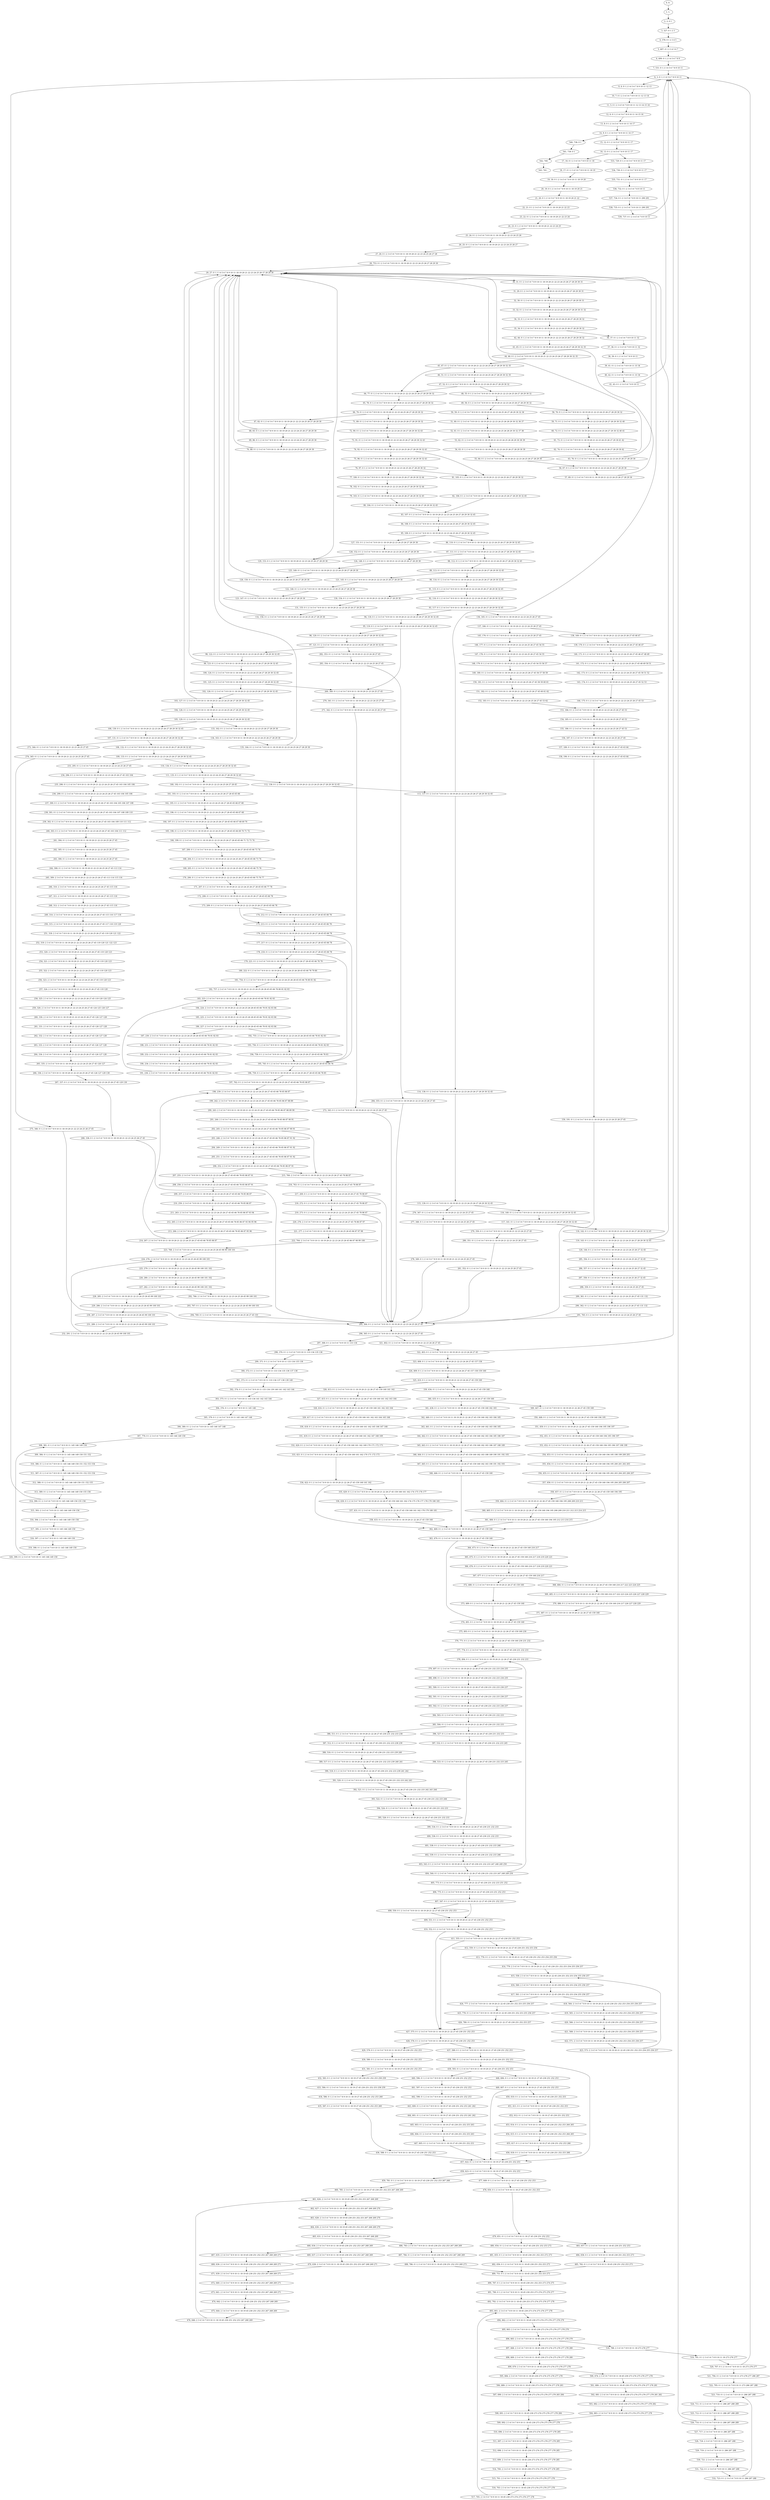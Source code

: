 digraph G {
0[label="0, 0: "];
1[label="1, 1: "];
2[label="2, 2: 0 1 "];
3[label="3, 327: 0 1 2 3 "];
4[label="4, 378: 0 1 2 3 4 5 "];
5[label="5, 407: 0 1 2 3 4 5 6 7 "];
6[label="6, 499: 0 1 2 3 4 5 6 7 8 9 "];
7[label="7, 531: 0 1 2 3 4 5 6 7 8 9 10 11 "];
8[label="8, 3: 0 1 2 3 4 5 6 7 8 9 10 11 "];
9[label="9, 4: 0 1 2 3 4 5 6 7 8 9 10 11 12 13 "];
10[label="10, 7: 0 1 2 3 4 5 6 7 8 9 10 11 12 13 14 "];
11[label="11, 5: 0 1 2 3 4 5 6 7 8 9 10 11 12 13 14 15 16 "];
12[label="12, 6: 0 1 2 3 4 5 6 7 8 9 10 11 14 15 16 "];
13[label="13, 8: 0 1 2 3 4 5 6 7 8 9 10 11 14 17 "];
14[label="14, 9: 0 1 2 3 4 5 6 7 8 9 10 11 14 17 "];
15[label="15, 12: 0 1 2 3 4 5 6 7 8 9 10 11 17 "];
16[label="16, 13: 0 1 2 3 4 5 6 7 8 9 10 11 17 "];
17[label="17, 16: 0 1 2 3 4 5 6 7 8 9 10 11 18 "];
18[label="18, 17: 0 1 2 3 4 5 6 7 8 9 10 11 18 19 "];
19[label="19, 18: 0 1 2 3 4 5 6 7 8 9 10 11 18 19 20 "];
20[label="20, 19: 0 1 2 3 4 5 6 7 8 9 10 11 18 19 20 21 "];
21[label="21, 20: 0 1 2 3 4 5 6 7 8 9 10 11 18 19 20 21 22 "];
22[label="22, 21: 0 1 2 3 4 5 6 7 8 9 10 11 18 19 20 21 22 23 "];
23[label="23, 22: 0 1 2 3 4 5 6 7 8 9 10 11 18 19 20 21 22 23 24 "];
24[label="24, 23: 0 1 2 3 4 5 6 7 8 9 10 11 18 19 20 21 22 23 24 25 "];
25[label="25, 24: 0 1 2 3 4 5 6 7 8 9 10 11 18 19 20 21 22 23 24 25 26 "];
26[label="26, 25: 0 1 2 3 4 5 6 7 8 9 10 11 18 19 20 21 22 23 24 25 26 27 "];
27[label="27, 26: 0 1 2 3 4 5 6 7 8 9 10 11 18 19 20 21 22 23 24 25 26 27 28 "];
28[label="28, 753: 0 1 2 3 4 5 6 7 8 9 10 11 18 19 20 21 22 23 24 25 26 27 28 29 30 "];
29[label="29, 27: 0 1 2 3 4 5 6 7 8 9 10 11 18 19 20 21 22 23 24 25 26 27 28 29 30 "];
30[label="30, 31: 0 1 2 3 4 5 6 7 8 9 10 11 18 19 20 21 22 23 24 25 26 27 28 29 30 31 "];
31[label="31, 29: 0 1 2 3 4 5 6 7 8 9 10 11 18 19 20 21 22 23 24 25 26 27 28 29 30 31 "];
32[label="32, 30: 0 1 2 3 4 5 6 7 8 9 10 11 18 19 20 21 22 23 24 25 26 27 28 29 30 31 "];
33[label="33, 32: 0 1 2 3 4 5 6 7 8 9 10 11 18 19 20 21 22 23 24 25 26 27 28 29 30 31 32 "];
34[label="34, 33: 0 1 2 3 4 5 6 7 8 9 10 11 18 19 20 21 22 23 24 25 26 27 28 29 30 32 "];
35[label="35, 34: 0 1 2 3 4 5 6 7 8 9 10 11 18 19 20 21 22 23 24 25 26 27 28 29 30 32 "];
36[label="36, 37: 0 1 2 3 4 5 6 7 8 9 10 11 32 "];
37[label="37, 38: 0 1 2 3 4 5 6 7 8 9 10 11 32 "];
38[label="38, 39: 0 1 2 3 4 5 6 7 8 9 10 11 "];
39[label="39, 41: 0 1 2 3 4 5 6 7 8 9 10 11 33 34 "];
40[label="40, 42: 0 1 2 3 4 5 6 7 8 9 10 11 33 34 "];
41[label="41, 43: 0 1 2 3 4 5 6 7 8 9 10 11 "];
42[label="42, 44: 0 1 2 3 4 5 6 7 8 9 10 11 18 19 20 21 22 23 24 25 26 27 28 29 30 32 "];
43[label="43, 45: 0 1 2 3 4 5 6 7 8 9 10 11 18 19 20 21 22 23 24 25 26 27 28 29 30 32 35 "];
44[label="44, 46: 0 1 2 3 4 5 6 7 8 9 10 11 18 19 20 21 22 23 24 25 26 27 28 29 30 32 35 "];
45[label="45, 47: 0 1 2 3 4 5 6 7 8 9 10 11 18 19 20 21 22 23 24 25 26 27 28 29 30 32 35 "];
46[label="46, 51: 0 1 2 3 4 5 6 7 8 9 10 11 18 19 20 21 22 23 24 25 26 27 28 29 30 32 35 "];
47[label="47, 52: 0 1 2 3 4 5 6 7 8 9 10 11 18 19 20 21 22 23 24 25 26 27 28 29 30 32 "];
48[label="48, 55: 0 1 2 3 4 5 6 7 8 9 10 11 18 19 20 21 22 23 24 25 26 27 28 29 30 32 "];
49[label="49, 56: 0 1 2 3 4 5 6 7 8 9 10 11 18 19 20 21 22 23 24 25 26 27 28 29 30 32 "];
50[label="50, 59: 0 1 2 3 4 5 6 7 8 9 10 11 18 19 20 21 22 23 24 25 26 27 28 29 30 32 36 "];
51[label="51, 60: 0 1 2 3 4 5 6 7 8 9 10 11 18 19 20 21 22 23 24 25 26 28 29 30 32 36 37 "];
52[label="52, 61: 0 1 2 3 4 5 6 7 8 9 10 11 18 19 20 21 22 23 24 25 26 28 29 30 32 37 38 "];
53[label="53, 62: 0 1 2 3 4 5 6 7 8 9 10 11 18 19 20 21 22 23 24 25 26 28 29 30 38 39 "];
54[label="54, 63: 0 1 2 3 4 5 6 7 8 9 10 11 18 19 20 21 22 23 24 25 26 27 28 29 30 39 "];
55[label="55, 64: 0 1 2 3 4 5 6 7 8 9 10 11 18 19 20 21 22 23 24 25 26 27 28 29 30 "];
56[label="56, 67: 0 1 2 3 4 5 6 7 8 9 10 11 18 19 20 21 22 23 24 25 26 27 28 29 30 "];
57[label="57, 69: 0 1 2 3 4 5 6 7 8 9 10 11 18 19 20 21 22 23 24 25 26 27 28 29 30 "];
58[label="58, 70: 0 1 2 3 4 5 6 7 8 9 10 11 18 19 20 21 22 23 24 25 26 27 28 29 30 32 "];
59[label="59, 71: 0 1 2 3 4 5 6 7 8 9 10 11 18 19 20 21 22 23 24 25 26 27 28 29 30 32 40 "];
60[label="60, 72: 0 1 2 3 4 5 6 7 8 9 10 11 18 19 20 21 22 23 24 25 26 27 29 30 32 40 41 "];
61[label="61, 73: 0 1 2 3 4 5 6 7 8 9 10 11 18 19 20 21 22 23 24 25 26 27 29 30 41 42 "];
62[label="62, 74: 0 1 2 3 4 5 6 7 8 9 10 11 18 19 20 21 22 23 24 25 26 27 28 29 30 42 "];
63[label="63, 76: 0 1 2 3 4 5 6 7 8 9 10 11 18 19 20 21 22 23 24 25 26 27 28 29 30 "];
64[label="64, 77: 0 1 2 3 4 5 6 7 8 9 10 11 18 19 20 21 22 23 24 25 26 27 28 29 30 32 "];
65[label="65, 78: 0 1 2 3 4 5 6 7 8 9 10 11 18 19 20 21 22 23 24 25 26 27 28 29 30 32 "];
66[label="66, 79: 0 1 2 3 4 5 6 7 8 9 10 11 18 19 20 21 22 23 24 25 26 27 28 29 30 32 "];
67[label="67, 82: 0 1 2 3 4 5 6 7 8 9 10 11 18 19 20 21 22 23 24 25 26 27 28 29 30 "];
68[label="68, 83: 0 1 2 3 4 5 6 7 8 9 10 11 18 19 20 21 22 23 24 25 26 27 28 29 30 "];
69[label="69, 86: 0 1 2 3 4 5 6 7 8 9 10 11 18 19 20 21 22 23 24 25 26 27 28 29 30 "];
70[label="70, 88: 0 1 2 3 4 5 6 7 8 9 10 11 18 19 20 21 22 23 24 25 26 27 28 29 30 "];
71[label="71, 89: 0 1 2 3 4 5 6 7 8 9 10 11 18 19 20 21 22 23 24 25 26 27 28 29 30 32 "];
72[label="72, 90: 0 1 2 3 4 5 6 7 8 9 10 11 18 19 20 21 22 23 24 25 26 27 28 29 30 32 43 "];
73[label="73, 91: 0 1 2 3 4 5 6 7 8 9 10 11 18 19 20 21 22 23 24 25 26 27 28 29 30 32 43 "];
74[label="74, 92: 0 1 2 3 4 5 6 7 8 9 10 11 18 19 20 21 22 23 24 25 26 27 28 29 30 32 43 "];
75[label="75, 96: 0 1 2 3 4 5 6 7 8 9 10 11 18 19 20 21 22 23 24 25 26 27 28 29 30 32 43 "];
76[label="76, 97: 0 1 2 3 4 5 6 7 8 9 10 11 18 19 20 21 22 23 24 25 26 27 28 29 30 32 "];
77[label="77, 100: 0 1 2 3 4 5 6 7 8 9 10 11 18 19 20 21 22 23 24 25 26 27 28 29 30 32 44 "];
78[label="78, 102: 0 1 2 3 4 5 6 7 8 9 10 11 18 19 20 21 22 23 24 25 26 27 28 29 30 32 44 "];
79[label="79, 103: 0 1 2 3 4 5 6 7 8 9 10 11 18 19 20 21 22 23 24 25 26 27 28 29 30 32 45 "];
80[label="80, 104: 0 1 2 3 4 5 6 7 8 9 10 11 18 19 20 21 22 23 24 25 26 27 28 29 30 32 45 "];
81[label="81, 105: 0 1 2 3 4 5 6 7 8 9 10 11 18 19 20 21 22 23 24 25 26 27 28 29 30 32 "];
82[label="82, 106: 0 1 2 3 4 5 6 7 8 9 10 11 18 19 20 21 22 23 24 25 26 27 28 29 30 32 45 "];
83[label="83, 107: 0 1 2 3 4 5 6 7 8 9 10 11 18 19 20 21 22 23 24 25 26 27 28 29 30 32 45 "];
84[label="84, 108: 0 1 2 3 4 5 6 7 8 9 10 11 18 19 20 21 22 23 24 25 26 27 28 29 30 32 45 "];
85[label="85, 109: 0 1 2 3 4 5 6 7 8 9 10 11 18 19 20 21 22 23 24 25 26 27 28 29 30 32 45 "];
86[label="86, 110: 0 1 2 3 4 5 6 7 8 9 10 11 18 19 20 21 22 23 24 25 26 27 28 29 30 32 45 "];
87[label="87, 111: 0 1 2 3 4 5 6 7 8 9 10 11 18 19 20 21 22 23 24 25 26 27 28 29 30 32 45 "];
88[label="88, 112: 0 1 2 3 4 5 6 7 8 9 10 11 18 19 20 21 22 23 24 25 26 27 28 29 30 32 45 "];
89[label="89, 113: 0 1 2 3 4 5 6 7 8 9 10 11 18 19 20 21 22 23 24 25 26 27 28 29 30 32 45 "];
90[label="90, 114: 0 1 2 3 4 5 6 7 8 9 10 11 18 19 20 21 22 23 24 25 26 27 28 29 30 32 45 "];
91[label="91, 115: 0 1 2 3 4 5 6 7 8 9 10 11 18 19 20 21 22 23 24 25 26 27 28 29 30 32 45 "];
92[label="92, 116: 0 1 2 3 4 5 6 7 8 9 10 11 18 19 20 21 22 23 24 25 26 27 28 29 30 32 45 "];
93[label="93, 117: 0 1 2 3 4 5 6 7 8 9 10 11 18 19 20 21 22 23 24 25 26 27 28 29 30 32 45 "];
94[label="94, 118: 0 1 2 3 4 5 6 7 8 9 10 11 18 19 20 21 22 23 24 25 26 27 28 29 30 32 45 "];
95[label="95, 119: 0 1 2 3 4 5 6 7 8 9 10 11 18 19 20 21 22 23 24 25 26 27 28 29 30 32 45 "];
96[label="96, 120: 0 1 2 3 4 5 6 7 8 9 10 11 18 19 20 21 22 23 24 25 26 27 28 29 30 32 45 "];
97[label="97, 121: 0 1 2 3 4 5 6 7 8 9 10 11 18 19 20 21 22 23 24 25 26 27 28 29 30 32 45 "];
98[label="98, 122: 0 1 2 3 4 5 6 7 8 9 10 11 18 19 20 21 22 23 24 25 26 27 28 29 30 32 45 "];
99[label="99, 123: 0 1 2 3 4 5 6 7 8 9 10 11 18 19 20 21 22 23 24 25 26 27 28 29 30 32 45 "];
100[label="100, 124: 0 1 2 3 4 5 6 7 8 9 10 11 18 19 20 21 22 23 24 25 26 27 28 29 30 32 45 "];
101[label="101, 125: 0 1 2 3 4 5 6 7 8 9 10 11 18 19 20 21 22 23 24 25 26 27 28 29 30 32 45 "];
102[label="102, 126: 0 1 2 3 4 5 6 7 8 9 10 11 18 19 20 21 22 23 24 25 26 27 28 29 30 32 45 "];
103[label="103, 127: 0 1 2 3 4 5 6 7 8 9 10 11 18 19 20 21 22 23 24 25 26 27 28 29 30 32 45 "];
104[label="104, 128: 0 1 2 3 4 5 6 7 8 9 10 11 18 19 20 21 22 23 24 25 26 27 28 29 30 32 45 "];
105[label="105, 129: 0 1 2 3 4 5 6 7 8 9 10 11 18 19 20 21 22 23 24 25 26 27 28 29 30 32 45 "];
106[label="106, 130: 0 1 2 3 4 5 6 7 8 9 10 11 18 19 20 21 22 23 24 25 26 27 28 29 30 32 45 "];
107[label="107, 131: 0 1 2 3 4 5 6 7 8 9 10 11 18 19 20 21 22 23 24 25 26 27 28 29 30 32 45 "];
108[label="108, 132: 0 1 2 3 4 5 6 7 8 9 10 11 18 19 20 21 22 23 24 25 26 27 28 29 30 32 45 "];
109[label="109, 133: 0 1 2 3 4 5 6 7 8 9 10 11 18 19 20 21 22 23 24 25 26 27 28 29 30 32 45 "];
110[label="110, 134: 0 1 2 3 4 5 6 7 8 9 10 11 18 19 20 21 22 23 24 25 26 27 28 29 30 32 45 "];
111[label="111, 135: 0 1 2 3 4 5 6 7 8 9 10 11 18 19 20 21 22 23 24 25 26 27 28 29 30 32 45 "];
112[label="112, 136: 0 1 2 3 4 5 6 7 8 9 10 11 18 19 20 21 22 23 24 25 26 27 28 29 30 32 45 "];
113[label="113, 137: 0 1 2 3 4 5 6 7 8 9 10 11 18 19 20 21 22 23 24 25 26 27 28 29 30 32 45 "];
114[label="114, 138: 0 1 2 3 4 5 6 7 8 9 10 11 18 19 20 21 22 23 24 25 26 27 28 29 30 32 45 "];
115[label="115, 139: 0 1 2 3 4 5 6 7 8 9 10 11 18 19 20 21 22 23 24 25 26 27 28 29 30 32 45 "];
116[label="116, 140: 0 1 2 3 4 5 6 7 8 9 10 11 18 19 20 21 22 23 24 25 26 27 28 29 30 32 45 "];
117[label="117, 141: 0 1 2 3 4 5 6 7 8 9 10 11 18 19 20 21 22 23 24 25 26 27 28 29 30 32 45 "];
118[label="118, 142: 0 1 2 3 4 5 6 7 8 9 10 11 18 19 20 21 22 23 24 25 26 27 28 29 30 32 45 "];
119[label="119, 143: 0 1 2 3 4 5 6 7 8 9 10 11 18 19 20 21 22 23 24 25 26 27 28 29 30 32 45 "];
120[label="120, 144: 0 1 2 3 4 5 6 7 8 9 10 11 18 19 20 21 22 23 24 25 26 27 32 45 "];
121[label="121, 145: 0 1 2 3 4 5 6 7 8 9 10 11 19 20 21 22 23 24 25 26 27 28 29 30 "];
122[label="122, 146: 0 1 2 3 4 5 6 7 8 9 10 11 18 19 20 21 22 23 24 25 26 27 28 29 30 "];
123[label="123, 147: 0 1 2 3 4 5 6 7 8 9 10 11 18 19 20 21 22 23 24 25 26 27 28 29 30 "];
124[label="124, 148: 0 1 2 3 4 5 6 7 8 9 10 11 18 19 21 22 23 24 25 26 27 28 29 30 "];
125[label="125, 149: 0 1 2 3 4 5 6 7 8 9 10 11 18 19 20 21 22 23 24 25 26 27 28 29 30 "];
126[label="126, 150: 0 1 2 3 4 5 6 7 8 9 10 11 18 19 20 21 22 23 24 25 26 27 28 29 30 "];
127[label="127, 151: 0 1 2 3 4 5 6 7 8 9 10 11 18 19 20 22 23 24 25 26 27 28 29 30 "];
128[label="128, 152: 0 1 2 3 4 5 6 7 8 9 10 11 18 19 20 21 22 23 24 25 26 27 28 29 30 "];
129[label="129, 153: 0 1 2 3 4 5 6 7 8 9 10 11 18 19 20 21 22 23 24 25 26 27 28 29 30 "];
130[label="130, 154: 0 1 2 3 4 5 6 7 8 9 10 11 18 19 20 21 22 24 25 26 27 28 29 30 "];
131[label="131, 155: 0 1 2 3 4 5 6 7 8 9 10 11 18 19 20 21 22 23 24 25 26 27 28 29 30 "];
132[label="132, 156: 0 1 2 3 4 5 6 7 8 9 10 11 18 19 20 21 22 23 24 25 26 27 28 29 30 "];
133[label="133, 162: 0 1 2 3 4 5 6 7 8 9 10 11 18 19 20 21 22 23 25 26 27 28 29 30 "];
134[label="134, 163: 0 1 2 3 4 5 6 7 8 9 10 11 18 19 20 21 22 23 24 25 26 27 28 29 30 "];
135[label="135, 164: 0 1 2 3 4 5 6 7 8 9 10 11 18 19 20 21 22 23 24 25 26 27 28 29 30 "];
136[label="136, 165: 0 1 2 3 4 5 6 7 8 9 10 11 18 19 20 21 22 23 24 25 26 27 45 "];
137[label="137, 166: 0 1 2 3 4 5 6 7 8 9 10 11 18 19 20 21 22 23 24 25 26 27 45 "];
138[label="138, 169: 0 1 2 3 4 5 6 7 8 9 10 11 18 19 20 21 22 23 24 25 26 27 45 46 47 "];
139[label="139, 170: 0 1 2 3 4 5 6 7 8 9 10 11 18 19 20 21 22 23 24 25 26 27 45 46 47 "];
140[label="140, 171: 0 1 2 3 4 5 6 7 8 9 10 11 18 19 20 21 22 23 24 25 26 27 45 46 47 48 49 "];
141[label="141, 172: 0 1 2 3 4 5 6 7 8 9 10 11 18 19 20 21 22 23 24 25 26 27 45 48 49 50 51 "];
142[label="142, 173: 0 1 2 3 4 5 6 7 8 9 10 11 18 19 20 21 22 23 24 25 26 27 45 50 51 52 "];
143[label="143, 174: 0 1 2 3 4 5 6 7 8 9 10 11 18 19 20 21 22 23 24 25 26 27 45 52 53 "];
144[label="144, 175: 0 1 2 3 4 5 6 7 8 9 10 11 18 19 20 21 22 23 24 25 26 27 45 53 "];
145[label="145, 176: 0 1 2 3 4 5 6 7 8 9 10 11 18 19 20 21 22 23 24 25 26 27 45 "];
146[label="146, 177: 0 1 2 3 4 5 6 7 8 9 10 11 18 19 20 21 22 23 24 25 26 27 45 54 55 "];
147[label="147, 178: 0 1 2 3 4 5 6 7 8 9 10 11 18 19 20 21 22 23 24 25 26 27 45 54 55 "];
148[label="148, 179: 0 1 2 3 4 5 6 7 8 9 10 11 18 19 20 21 22 23 24 25 26 27 45 54 55 56 57 "];
149[label="149, 180: 0 1 2 3 4 5 6 7 8 9 10 11 18 19 20 21 22 23 24 25 26 27 45 56 57 58 59 "];
150[label="150, 181: 0 1 2 3 4 5 6 7 8 9 10 11 18 19 20 21 22 23 24 25 26 27 45 58 59 60 61 "];
151[label="151, 182: 0 1 2 3 4 5 6 7 8 9 10 11 18 19 20 21 22 23 24 25 26 27 45 60 61 62 "];
152[label="152, 183: 0 1 2 3 4 5 6 7 8 9 10 11 18 19 20 21 22 23 24 25 26 27 45 53 62 "];
153[label="153, 184: 0 1 2 3 4 5 6 7 8 9 10 11 18 19 20 21 22 23 24 25 26 27 45 53 "];
154[label="154, 185: 0 1 2 3 4 5 6 7 8 9 10 11 18 19 20 21 22 23 24 25 26 27 45 53 "];
155[label="155, 186: 0 1 2 3 4 5 6 7 8 9 10 11 18 19 20 21 22 23 24 25 26 27 45 53 "];
156[label="156, 187: 0 1 2 3 4 5 6 7 8 9 10 11 18 19 20 21 22 23 24 25 26 27 45 "];
157[label="157, 189: 0 1 2 3 4 5 6 7 8 9 10 11 18 19 20 21 22 23 24 25 26 27 45 63 64 "];
158[label="158, 190: 0 1 2 3 4 5 6 7 8 9 10 11 18 19 20 21 22 23 24 25 26 27 45 63 64 "];
159[label="159, 191: 0 1 2 3 4 5 6 7 8 9 10 11 18 19 20 21 22 23 24 25 26 27 45 "];
160[label="160, 192: 0 1 2 3 4 5 6 7 8 9 10 11 18 19 20 21 22 23 24 25 26 27 28 45 "];
161[label="161, 193: 0 1 2 3 4 5 6 7 8 9 10 11 18 19 20 21 22 23 24 25 26 27 28 45 65 66 "];
162[label="162, 195: 0 1 2 3 4 5 6 7 8 9 10 11 18 19 20 21 22 23 24 25 26 27 28 45 65 66 67 68 "];
163[label="163, 196: 0 1 2 3 4 5 6 7 8 9 10 11 18 19 20 21 22 23 24 25 26 27 28 45 65 66 67 68 "];
164[label="164, 197: 0 1 2 3 4 5 6 7 8 9 10 11 18 19 20 21 22 23 24 25 26 27 28 45 65 66 67 68 69 70 "];
165[label="165, 198: 0 1 2 3 4 5 6 7 8 9 10 11 18 19 20 21 22 23 24 25 26 27 28 45 65 66 69 70 71 72 "];
166[label="166, 199: 0 1 2 3 4 5 6 7 8 9 10 11 18 19 20 21 22 23 24 25 26 27 28 45 65 66 71 72 73 74 "];
167[label="167, 200: 0 1 2 3 4 5 6 7 8 9 10 11 18 19 20 21 22 23 24 25 26 27 28 45 65 66 73 74 "];
168[label="168, 204: 0 1 2 3 4 5 6 7 8 9 10 11 18 19 20 21 22 23 24 25 26 27 28 45 65 66 73 74 "];
169[label="169, 205: 0 1 2 3 4 5 6 7 8 9 10 11 18 19 20 21 22 23 24 25 26 27 28 45 65 66 75 76 "];
170[label="170, 206: 0 1 2 3 4 5 6 7 8 9 10 11 18 19 20 21 22 23 24 25 26 27 28 45 65 66 75 76 77 "];
171[label="171, 207: 0 1 2 3 4 5 6 7 8 9 10 11 18 19 20 21 22 23 24 25 26 27 28 45 65 66 77 78 "];
172[label="172, 208: 0 1 2 3 4 5 6 7 8 9 10 11 18 19 20 21 22 23 24 25 26 27 28 45 65 66 78 "];
173[label="173, 209: 0 1 2 3 4 5 6 7 8 9 10 11 18 19 20 21 22 23 24 25 26 27 28 45 65 66 78 "];
174[label="174, 212: 0 1 2 3 4 5 6 7 8 9 10 11 18 19 20 21 22 23 24 25 26 27 28 45 65 66 78 "];
175[label="175, 213: 0 1 2 3 4 5 6 7 8 9 10 11 18 19 20 21 22 23 24 25 26 27 28 45 65 66 78 "];
176[label="176, 214: 0 1 2 3 4 5 6 7 8 9 10 11 18 19 20 21 22 23 24 25 26 27 28 45 65 66 78 "];
177[label="177, 217: 0 1 2 3 4 5 6 7 8 9 10 11 18 19 20 21 22 23 24 25 26 27 28 45 65 66 78 "];
178[label="178, 218: 0 1 2 3 4 5 6 7 8 9 10 11 18 19 20 21 22 23 24 25 26 27 28 45 65 66 78 "];
179[label="179, 221: 0 1 2 3 4 5 6 7 8 9 10 11 18 19 20 21 22 23 24 25 26 27 28 45 65 66 78 79 "];
180[label="180, 222: 0 1 2 3 4 5 6 7 8 9 10 11 18 19 20 21 22 23 24 25 26 28 45 65 66 78 79 80 "];
181[label="181, 754: 0 1 2 3 4 5 6 7 8 9 10 11 18 19 20 21 22 23 24 25 26 28 45 65 66 78 80 81 82 "];
182[label="182, 757: 2 3 4 5 6 7 8 9 10 11 18 19 20 21 22 23 24 25 26 28 45 65 66 78 80 81 82 83 "];
183[label="183, 223: 2 3 4 5 6 7 8 9 10 11 18 19 20 21 22 23 24 25 26 28 45 65 66 78 81 82 83 "];
184[label="184, 224: 2 3 4 5 6 7 8 9 10 11 18 19 20 21 22 23 24 25 26 28 45 65 66 78 81 82 83 84 "];
185[label="185, 225: 2 3 4 5 6 7 8 9 10 11 18 19 20 21 22 23 24 25 26 28 45 65 66 78 81 82 83 84 "];
186[label="186, 227: 2 3 4 5 6 7 8 9 10 11 18 19 20 21 22 23 24 25 26 28 45 65 66 78 81 82 83 84 "];
187[label="187, 230: 2 3 4 5 6 7 8 9 10 11 18 19 20 21 22 23 24 25 26 28 45 65 66 78 81 82 83 "];
188[label="188, 231: 2 3 4 5 6 7 8 9 10 11 18 19 20 21 22 23 24 25 26 28 45 65 66 78 81 82 83 "];
189[label="189, 232: 2 3 4 5 6 7 8 9 10 11 18 19 20 21 22 23 24 25 26 28 45 65 66 78 81 82 83 "];
190[label="190, 234: 2 3 4 5 6 7 8 9 10 11 18 19 20 21 22 23 24 25 26 28 45 65 66 78 81 82 83 "];
191[label="191, 236: 2 3 4 5 6 7 8 9 10 11 18 19 20 21 22 23 24 25 26 28 45 65 66 78 81 82 83 "];
192[label="192, 755: 2 3 4 5 6 7 8 9 10 11 18 19 20 21 22 23 24 25 26 28 45 65 66 78 81 82 83 "];
193[label="193, 756: 0 1 2 3 4 5 6 7 8 9 10 11 18 19 20 21 22 23 24 25 26 28 45 65 66 78 81 82 83 "];
194[label="194, 758: 0 1 2 3 4 5 6 7 8 9 10 11 18 19 20 21 22 23 24 25 26 27 28 45 65 66 78 83 "];
195[label="195, 745: 0 1 2 3 4 5 6 7 8 9 10 11 18 19 20 21 22 23 24 25 26 27 28 45 65 66 78 "];
196[label="196, 759: 0 1 2 3 4 5 6 7 8 9 10 11 18 19 20 21 22 23 24 25 26 27 28 45 65 66 78 85 "];
197[label="197, 762: 0 1 2 3 4 5 6 7 8 9 10 11 18 19 20 21 22 23 24 25 26 27 45 65 66 78 85 86 87 "];
198[label="198, 239: 2 3 4 5 6 7 8 9 10 11 18 19 20 21 22 23 24 25 26 27 45 65 66 78 85 86 87 "];
199[label="199, 242: 2 3 4 5 6 7 8 9 10 11 18 19 20 21 22 23 24 25 26 27 45 65 66 78 85 86 87 88 89 "];
200[label="200, 243: 2 3 4 5 6 7 8 9 10 11 18 19 20 21 22 23 24 25 26 27 45 65 66 78 85 86 87 88 89 90 "];
201[label="201, 244: 2 3 4 5 6 7 8 9 10 11 18 19 20 21 22 23 24 25 26 27 45 65 66 78 85 86 87 90 91 "];
202[label="202, 245: 2 3 4 5 6 7 8 9 10 11 18 19 20 21 22 23 24 25 26 27 45 65 66 78 85 86 87 90 91 "];
203[label="203, 248: 2 3 4 5 6 7 8 9 10 11 18 19 20 21 22 23 24 25 26 27 45 65 66 78 85 86 87 91 92 "];
204[label="204, 249: 2 3 4 5 6 7 8 9 10 11 18 19 20 21 22 23 24 25 26 27 45 65 66 78 85 86 87 91 92 "];
205[label="205, 251: 2 3 4 5 6 7 8 9 10 11 18 19 20 21 22 23 24 25 26 27 45 65 66 78 85 86 87 91 92 "];
206[label="206, 252: 2 3 4 5 6 7 8 9 10 11 18 19 20 21 22 23 24 25 26 27 45 65 66 78 85 86 87 91 "];
207[label="207, 255: 2 3 4 5 6 7 8 9 10 11 18 19 20 21 22 23 24 25 26 27 45 65 66 78 85 86 87 91 "];
208[label="208, 256: 2 3 4 5 6 7 8 9 10 11 18 19 20 21 22 23 24 25 26 27 45 65 66 78 85 86 87 91 "];
209[label="209, 257: 2 3 4 5 6 7 8 9 10 11 18 19 20 21 22 23 24 25 26 27 45 65 66 78 85 86 87 "];
210[label="210, 259: 2 3 4 5 6 7 8 9 10 11 18 19 20 21 22 23 24 25 26 27 45 65 66 78 85 86 87 "];
211[label="211, 263: 2 3 4 5 6 7 8 9 10 11 18 19 20 21 22 23 24 25 26 27 45 65 66 78 85 86 87 93 94 "];
212[label="212, 265: 2 3 4 5 6 7 8 9 10 11 18 19 20 21 22 23 24 25 26 27 45 65 66 78 85 86 87 93 94 95 96 "];
213[label="213, 266: 2 3 4 5 6 7 8 9 10 11 18 19 20 21 22 23 24 25 26 27 45 65 66 78 85 86 87 95 96 "];
214[label="214, 267: 2 3 4 5 6 7 8 9 10 11 18 19 20 21 22 23 24 25 26 27 45 65 66 78 85 86 87 "];
215[label="215, 760: 2 3 4 5 6 7 8 9 10 11 18 19 20 21 22 23 24 25 26 27 45 78 86 87 "];
216[label="216, 763: 0 1 2 3 4 5 6 7 8 9 10 11 18 19 20 21 22 23 24 25 26 27 45 78 86 87 "];
217[label="217, 269: 0 1 2 3 4 5 6 7 8 9 10 11 18 19 20 21 22 23 24 25 26 27 45 78 86 87 "];
218[label="218, 272: 0 1 2 3 4 5 6 7 8 9 10 11 18 19 20 21 22 23 24 25 26 27 45 78 86 87 "];
219[label="219, 273: 0 1 2 3 4 5 6 7 8 9 10 11 18 19 20 21 22 23 24 25 26 27 45 78 86 87 "];
220[label="220, 276: 2 3 4 5 6 7 8 9 10 11 18 19 20 21 22 23 24 25 26 27 45 78 86 87 97 "];
221[label="221, 277: 2 3 4 5 6 7 8 9 10 11 18 19 20 21 22 23 24 25 26 45 86 87 97 98 "];
222[label="222, 764: 2 3 4 5 6 7 8 9 10 11 18 19 20 21 22 23 24 25 26 45 86 87 98 99 100 "];
223[label="223, 768: 2 3 4 5 6 7 8 9 10 11 18 19 20 21 22 23 24 25 26 45 98 99 100 101 "];
224[label="224, 278: 2 3 4 5 6 7 8 9 10 11 18 19 20 21 22 23 24 25 26 45 99 100 101 "];
225[label="225, 279: 2 3 4 5 6 7 8 9 10 11 18 19 20 21 22 23 24 25 26 45 99 100 101 102 "];
226[label="226, 280: 2 3 4 5 6 7 8 9 10 11 18 19 20 21 22 23 24 25 26 45 99 100 101 102 "];
227[label="227, 282: 2 3 4 5 6 7 8 9 10 11 18 19 20 21 22 23 24 25 26 45 99 100 101 102 "];
228[label="228, 285: 2 3 4 5 6 7 8 9 10 11 18 19 20 21 22 23 24 25 26 45 99 100 101 "];
229[label="229, 286: 2 3 4 5 6 7 8 9 10 11 18 19 20 21 22 23 24 25 26 45 99 100 101 "];
230[label="230, 287: 2 3 4 5 6 7 8 9 10 11 18 19 20 21 22 23 24 25 26 45 99 100 101 "];
231[label="231, 289: 2 3 4 5 6 7 8 9 10 11 18 19 20 21 22 23 24 25 26 45 99 100 101 "];
232[label="232, 291: 2 3 4 5 6 7 8 9 10 11 18 19 20 21 22 23 24 25 26 45 99 100 101 "];
233[label="233, 295: 0 1 2 3 4 5 6 7 8 9 10 11 18 19 20 21 22 23 24 25 26 27 45 "];
234[label="234, 296: 0 1 2 3 4 5 6 7 8 9 10 11 18 19 20 21 22 23 24 25 26 27 45 103 104 "];
235[label="235, 298: 0 1 2 3 4 5 6 7 8 9 10 11 18 19 20 21 22 23 24 25 26 27 45 103 104 105 106 "];
236[label="236, 299: 0 1 2 3 4 5 6 7 8 9 10 11 18 19 20 21 22 23 24 25 26 27 45 103 104 105 106 "];
237[label="237, 300: 0 1 2 3 4 5 6 7 8 9 10 11 18 19 20 21 22 23 24 25 26 27 45 103 104 105 106 107 108 "];
238[label="238, 301: 0 1 2 3 4 5 6 7 8 9 10 11 18 19 20 21 22 23 24 25 26 27 45 103 104 107 108 109 110 "];
239[label="239, 302: 0 1 2 3 4 5 6 7 8 9 10 11 18 19 20 21 22 23 24 25 26 27 45 103 104 109 110 111 112 "];
240[label="240, 303: 0 1 2 3 4 5 6 7 8 9 10 11 18 19 20 21 22 23 24 25 26 27 45 103 104 111 112 "];
241[label="241, 304: 0 1 2 3 4 5 6 7 8 9 10 11 18 19 20 21 22 23 24 25 26 27 45 "];
242[label="242, 305: 0 1 2 3 4 5 6 7 8 9 10 11 18 19 20 21 22 23 24 25 26 27 45 "];
243[label="243, 306: 0 1 2 3 4 5 6 7 8 9 10 11 18 19 20 21 22 23 24 25 26 27 45 "];
244[label="244, 308: 0 1 2 3 4 5 6 7 8 9 10 11 18 19 20 21 22 23 24 25 26 27 45 113 114 "];
245[label="245, 309: 2 3 4 5 6 7 8 9 10 11 18 19 20 21 22 23 24 25 26 27 45 113 114 115 116 "];
246[label="246, 310: 2 3 4 5 6 7 8 9 10 11 18 19 20 21 22 23 24 25 26 27 45 115 116 "];
247[label="247, 311: 2 3 4 5 6 7 8 9 10 11 18 19 20 21 22 23 24 25 26 27 45 115 116 "];
248[label="248, 312: 2 3 4 5 6 7 8 9 10 11 18 19 20 21 22 23 24 25 26 27 45 115 116 "];
249[label="249, 314: 2 3 4 5 6 7 8 9 10 11 18 19 20 21 22 23 24 25 26 27 45 115 116 117 118 "];
250[label="250, 315: 2 3 4 5 6 7 8 9 10 11 18 19 20 21 22 23 24 25 26 27 45 117 118 119 120 "];
251[label="251, 318: 2 3 4 5 6 7 8 9 10 11 18 19 20 21 22 23 24 25 26 27 45 119 120 121 122 "];
252[label="252, 319: 2 3 4 5 6 7 8 9 10 11 18 19 20 21 22 23 24 25 26 27 45 119 120 121 122 123 "];
253[label="253, 320: 2 3 4 5 6 7 8 9 10 11 18 19 20 21 22 23 24 25 26 27 45 119 120 123 "];
254[label="254, 321: 2 3 4 5 6 7 8 9 10 11 18 19 20 21 22 23 24 25 26 27 45 119 120 123 "];
255[label="255, 322: 2 3 4 5 6 7 8 9 10 11 18 19 20 21 22 23 24 25 26 27 45 119 120 123 "];
256[label="256, 323: 2 3 4 5 6 7 8 9 10 11 18 19 20 21 22 23 24 25 26 27 45 119 120 123 "];
257[label="257, 324: 2 3 4 5 6 7 8 9 10 11 18 19 20 21 22 23 24 25 26 27 45 119 120 "];
258[label="258, 325: 2 3 4 5 6 7 8 9 10 11 18 19 20 21 22 23 24 25 26 27 45 119 120 124 125 "];
259[label="259, 326: 2 3 4 5 6 7 8 9 10 11 18 19 20 21 22 23 24 25 26 27 45 124 125 126 127 "];
260[label="260, 330: 2 3 4 5 6 7 8 9 10 11 18 19 20 21 22 23 24 25 26 27 45 126 127 128 "];
261[label="261, 331: 2 3 4 5 6 7 8 9 10 11 18 19 20 21 22 23 24 25 26 27 45 126 127 128 "];
262[label="262, 332: 2 3 4 5 6 7 8 9 10 11 18 19 20 21 22 23 24 25 26 27 45 126 127 128 "];
263[label="263, 333: 2 3 4 5 6 7 8 9 10 11 18 19 20 21 22 23 24 25 26 27 45 126 127 128 "];
264[label="264, 334: 2 3 4 5 6 7 8 9 10 11 18 19 20 21 22 23 24 25 26 27 45 126 127 128 "];
265[label="265, 335: 2 3 4 5 6 7 8 9 10 11 18 19 20 21 22 23 24 25 26 27 45 126 127 "];
266[label="266, 336: 2 3 4 5 6 7 8 9 10 11 18 19 20 21 22 23 24 25 26 27 45 126 127 129 130 "];
267[label="267, 337: 0 1 2 3 4 5 6 7 8 9 10 11 18 19 20 21 22 23 24 25 26 27 45 129 130 "];
268[label="268, 338: 0 1 2 3 4 5 6 7 8 9 10 11 18 19 20 21 22 23 24 25 26 27 45 "];
269[label="269, 340: 0 1 2 3 4 5 6 7 8 9 10 11 18 19 20 21 23 24 25 27 45 "];
270[label="270, 341: 0 1 2 3 4 5 6 7 8 9 10 11 18 19 20 21 22 23 24 25 27 45 "];
271[label="271, 342: 0 1 2 3 4 5 6 7 8 9 10 11 18 19 20 21 22 23 24 25 26 27 45 "];
272[label="272, 343: 0 1 2 3 4 5 6 7 8 9 10 11 18 19 20 21 22 23 24 25 26 27 45 "];
273[label="273, 344: 0 1 2 3 4 5 6 7 8 9 10 11 18 19 20 21 22 23 24 25 27 45 "];
274[label="274, 345: 0 1 2 3 4 5 6 7 8 9 10 11 18 19 20 21 22 23 24 25 26 27 45 "];
275[label="275, 346: 0 1 2 3 4 5 6 7 8 9 10 11 18 19 20 21 22 23 24 25 26 27 45 "];
276[label="276, 347: 0 1 2 3 4 5 6 7 8 9 10 11 18 19 20 21 22 23 24 25 27 45 "];
277[label="277, 348: 0 1 2 3 4 5 6 7 8 9 10 11 18 19 20 21 22 23 24 25 26 27 45 "];
278[label="278, 349: 0 1 2 3 4 5 6 7 8 9 10 11 18 19 20 21 22 23 24 25 26 27 45 "];
279[label="279, 350: 0 1 2 3 4 5 6 7 8 9 10 11 18 19 20 21 22 23 24 25 27 45 "];
280[label="280, 351: 0 1 2 3 4 5 6 7 8 9 10 11 18 19 20 21 22 23 24 25 26 27 45 "];
281[label="281, 352: 0 1 2 3 4 5 6 7 8 9 10 11 18 19 20 21 22 23 24 25 26 27 45 "];
282[label="282, 353: 0 1 2 3 4 5 6 7 8 9 10 11 18 19 20 21 22 23 24 26 27 45 "];
283[label="283, 354: 0 1 2 3 4 5 6 7 8 9 10 11 18 19 20 21 22 23 24 25 26 27 45 "];
284[label="284, 355: 0 1 2 3 4 5 6 7 8 9 10 11 18 19 20 21 22 23 24 25 26 27 45 "];
285[label="285, 356: 0 1 2 3 4 5 6 7 8 9 10 11 18 19 20 21 22 23 24 25 26 27 32 45 "];
286[label="286, 357: 0 1 2 3 4 5 6 7 8 9 10 11 18 19 20 21 22 23 24 25 26 27 32 45 "];
287[label="287, 358: 0 1 2 3 4 5 6 7 8 9 10 11 18 19 20 21 22 23 24 25 26 27 32 45 "];
288[label="288, 359: 0 1 2 3 4 5 6 7 8 9 10 11 18 19 20 21 22 23 24 25 26 27 45 "];
289[label="289, 361: 0 1 2 3 4 5 6 7 8 9 10 11 18 19 20 21 22 23 24 25 26 27 45 131 132 "];
290[label="290, 362: 0 1 2 3 4 5 6 7 8 9 10 11 18 19 20 21 22 23 24 25 26 27 45 131 132 "];
291[label="291, 765: 0 1 2 3 4 5 6 7 8 9 10 11 18 19 20 21 22 23 24 25 26 27 45 "];
292[label="292, 766: 2 3 4 5 6 7 8 9 10 11 18 19 20 21 22 23 24 25 26 45 99 100 101 "];
293[label="293, 767: 0 1 2 3 4 5 6 7 8 9 10 11 18 19 20 21 22 23 24 25 26 45 99 100 101 "];
294[label="294, 769: 0 1 2 3 4 5 6 7 8 9 10 11 18 19 20 21 22 23 24 25 26 27 45 101 "];
295[label="295, 364: 0 1 2 3 4 5 6 7 8 9 10 11 18 19 20 21 22 23 24 25 26 27 45 "];
296[label="296, 365: 0 1 2 3 4 5 6 7 8 9 10 11 18 19 20 21 22 23 24 25 26 27 45 "];
297[label="297, 368: 0 1 2 3 4 5 6 7 8 9 10 11 133 134 "];
298[label="298, 370: 0 1 2 3 4 5 6 7 8 9 10 11 133 134 135 136 "];
299[label="299, 371: 0 1 2 3 4 5 6 7 8 9 10 11 133 134 135 136 "];
300[label="300, 372: 0 1 2 3 4 5 6 7 8 9 10 11 133 134 135 136 137 138 "];
301[label="301, 373: 0 1 2 3 4 5 6 7 8 9 10 11 133 134 137 138 139 140 "];
302[label="302, 374: 0 1 2 3 4 5 6 7 8 9 10 11 133 134 139 140 141 142 143 144 "];
303[label="303, 375: 0 1 2 3 4 5 6 7 8 9 10 11 133 134 141 142 143 144 "];
304[label="304, 376: 0 1 2 3 4 5 6 7 8 9 10 11 145 146 "];
305[label="305, 379: 0 1 2 3 4 5 6 7 8 9 10 11 145 146 147 148 "];
306[label="306, 380: 0 1 2 3 4 5 6 7 8 9 10 11 145 146 147 148 "];
307[label="307, 770: 0 1 2 3 4 5 6 7 8 9 10 11 145 146 149 150 "];
308[label="308, 381: 0 1 2 3 4 5 6 7 8 9 10 11 145 146 149 150 "];
309[label="309, 384: 0 1 2 3 4 5 6 7 8 9 10 11 145 146 149 150 151 152 "];
310[label="310, 386: 0 1 2 3 4 5 6 7 8 9 10 11 145 146 149 150 151 152 153 154 "];
311[label="311, 387: 0 1 2 3 4 5 6 7 8 9 10 11 145 146 149 150 151 152 153 154 "];
312[label="312, 388: 0 1 2 3 4 5 6 7 8 9 10 11 145 146 149 150 151 152 155 "];
313[label="313, 389: 0 1 2 3 4 5 6 7 8 9 10 11 145 146 149 150 155 156 "];
314[label="314, 390: 0 1 2 3 4 5 6 7 8 9 10 11 145 146 149 150 155 156 "];
315[label="315, 393: 2 3 4 5 6 7 8 9 10 11 145 146 149 150 156 "];
316[label="316, 394: 2 3 4 5 6 7 8 9 10 11 145 146 149 150 156 "];
317[label="317, 395: 2 3 4 5 6 7 8 9 10 11 145 146 149 150 "];
318[label="318, 397: 2 3 4 5 6 7 8 9 10 11 145 146 149 150 "];
319[label="319, 398: 0 1 2 3 4 5 6 7 8 9 10 11 145 146 149 150 "];
320[label="320, 399: 0 1 2 3 4 5 6 7 8 9 10 11 145 146 149 150 "];
321[label="321, 402: 0 1 2 3 4 5 6 7 8 9 10 11 18 19 20 21 22 23 24 26 27 45 "];
322[label="322, 403: 0 1 2 3 4 5 6 7 8 9 10 11 18 19 20 21 22 23 24 26 27 45 "];
323[label="323, 408: 0 1 2 3 4 5 6 7 8 9 10 11 18 19 20 21 22 23 24 26 27 45 157 158 "];
324[label="324, 409: 0 1 2 3 4 5 6 7 8 9 10 11 18 19 20 21 22 23 24 26 27 45 157 158 159 160 "];
325[label="325, 410: 0 1 2 3 4 5 6 7 8 9 10 11 18 19 20 21 22 23 24 26 27 45 159 160 "];
326[label="326, 413: 0 1 2 3 4 5 6 7 8 9 10 11 18 19 20 21 22 26 27 45 159 160 161 162 "];
327[label="327, 415: 0 1 2 3 4 5 6 7 8 9 10 11 18 19 20 21 22 26 27 45 159 160 161 162 163 164 "];
328[label="328, 416: 0 1 2 3 4 5 6 7 8 9 10 11 18 19 20 21 22 26 27 45 159 160 161 162 163 164 "];
329[label="329, 417: 0 1 2 3 4 5 6 7 8 9 10 11 18 19 20 21 22 26 27 45 159 160 161 162 163 164 165 166 "];
330[label="330, 418: 0 1 2 3 4 5 6 7 8 9 10 11 18 19 20 21 22 26 27 45 159 160 161 162 165 166 167 168 "];
331[label="331, 419: 0 1 2 3 4 5 6 7 8 9 10 11 18 19 20 21 22 26 27 45 159 160 161 162 167 168 169 "];
332[label="332, 420: 0 1 2 3 4 5 6 7 8 9 10 11 18 19 20 21 22 26 27 45 159 160 161 162 169 170 171 172 173 "];
333[label="333, 421: 0 1 2 3 4 5 6 7 8 9 10 11 18 19 20 21 22 26 27 45 159 160 161 162 170 171 172 173 "];
334[label="334, 422: 0 1 2 3 4 5 6 7 8 9 10 11 18 19 20 21 22 26 27 45 159 160 161 162 "];
335[label="335, 429: 0 1 2 3 4 5 6 7 8 9 10 11 18 19 20 21 22 26 27 45 159 160 161 162 174 175 176 177 "];
336[label="336, 430: 0 1 2 3 4 5 6 7 8 9 10 11 18 19 20 21 22 26 27 45 159 160 161 162 174 175 176 177 178 179 180 181 "];
337[label="337, 431: 0 1 2 3 4 5 6 7 8 9 10 11 18 19 20 21 22 26 27 45 159 160 161 162 178 179 180 181 "];
338[label="338, 433: 0 1 2 3 4 5 6 7 8 9 10 11 18 19 20 21 22 26 27 45 159 160 "];
339[label="339, 434: 0 1 2 3 4 5 6 7 8 9 10 11 18 19 20 21 22 24 26 27 45 159 160 "];
340[label="340, 435: 0 1 2 3 4 5 6 7 8 9 10 11 18 19 20 21 22 24 26 27 45 159 160 "];
341[label="341, 438: 0 1 2 3 4 5 6 7 8 9 10 11 18 19 20 21 22 26 27 45 159 160 182 183 "];
342[label="342, 440: 0 1 2 3 4 5 6 7 8 9 10 11 18 19 20 21 22 26 27 45 159 160 182 183 184 185 "];
343[label="343, 441: 0 1 2 3 4 5 6 7 8 9 10 11 18 19 20 21 22 26 27 45 159 160 182 183 184 185 "];
344[label="344, 442: 0 1 2 3 4 5 6 7 8 9 10 11 18 19 20 21 22 26 27 45 159 160 182 183 184 185 186 187 "];
345[label="345, 443: 0 1 2 3 4 5 6 7 8 9 10 11 18 19 20 21 22 26 27 45 159 160 182 183 186 187 188 189 "];
346[label="346, 444: 0 1 2 3 4 5 6 7 8 9 10 11 18 19 20 21 22 26 27 45 159 160 182 183 188 189 190 191 192 193 "];
347[label="347, 445: 0 1 2 3 4 5 6 7 8 9 10 11 18 19 20 21 22 26 27 45 159 160 182 183 190 191 192 193 "];
348[label="348, 446: 0 1 2 3 4 5 6 7 8 9 10 11 18 19 20 21 22 26 27 45 159 160 "];
349[label="349, 447: 0 1 2 3 4 5 6 7 8 9 10 11 18 19 20 21 22 26 27 45 159 160 "];
350[label="350, 448: 0 1 2 3 4 5 6 7 8 9 10 11 18 19 20 21 22 26 27 45 159 160 194 195 "];
351[label="351, 450: 0 1 2 3 4 5 6 7 8 9 10 11 18 19 20 21 22 26 27 45 159 160 194 195 196 197 "];
352[label="352, 451: 0 1 2 3 4 5 6 7 8 9 10 11 18 19 20 21 22 26 27 45 159 160 194 195 196 197 "];
353[label="353, 452: 0 1 2 3 4 5 6 7 8 9 10 11 18 19 20 21 22 26 27 45 159 160 194 195 196 197 198 199 "];
354[label="354, 453: 0 1 2 3 4 5 6 7 8 9 10 11 18 19 20 21 22 26 27 45 159 160 194 195 198 199 200 201 "];
355[label="355, 454: 0 1 2 3 4 5 6 7 8 9 10 11 18 19 20 21 22 26 27 45 159 160 194 195 200 201 202 203 "];
356[label="356, 455: 0 1 2 3 4 5 6 7 8 9 10 11 18 19 20 21 22 26 27 45 159 160 194 195 202 203 204 205 206 207 "];
357[label="357, 456: 0 1 2 3 4 5 6 7 8 9 10 11 18 19 20 21 22 26 27 45 159 160 194 195 204 205 206 207 "];
358[label="358, 457: 0 1 2 3 4 5 6 7 8 9 10 11 18 19 20 21 22 26 27 45 159 160 194 195 "];
359[label="359, 464: 0 1 2 3 4 5 6 7 8 9 10 11 18 19 20 21 22 26 27 45 159 160 194 195 208 209 210 211 "];
360[label="360, 465: 0 1 2 3 4 5 6 7 8 9 10 11 18 19 20 21 22 26 27 45 159 160 194 195 208 209 210 211 212 213 214 215 "];
361[label="361, 466: 0 1 2 3 4 5 6 7 8 9 10 11 18 19 20 21 22 26 27 45 159 160 194 195 212 213 214 215 "];
362[label="362, 469: 0 1 2 3 4 5 6 7 8 9 10 11 18 19 20 21 22 26 27 45 159 160 "];
363[label="363, 470: 0 1 2 3 4 5 6 7 8 9 10 11 18 19 20 21 22 26 27 45 159 160 "];
364[label="364, 473: 0 1 2 3 4 5 6 7 8 9 10 11 18 19 20 21 22 26 27 45 159 160 216 217 "];
365[label="365, 475: 0 1 2 3 4 5 6 7 8 9 10 11 18 19 20 21 22 26 27 45 159 160 216 217 218 219 220 221 "];
366[label="366, 476: 0 1 2 3 4 5 6 7 8 9 10 11 18 19 20 21 22 26 27 45 159 160 216 217 218 219 220 221 "];
367[label="367, 477: 0 1 2 3 4 5 6 7 8 9 10 11 18 19 20 21 22 26 27 45 159 160 216 217 "];
368[label="368, 484: 0 1 2 3 4 5 6 7 8 9 10 11 18 19 20 21 22 26 27 45 159 160 216 217 222 223 224 225 "];
369[label="369, 485: 0 1 2 3 4 5 6 7 8 9 10 11 18 19 20 21 22 26 27 45 159 160 216 217 222 223 224 225 226 227 228 229 "];
370[label="370, 486: 0 1 2 3 4 5 6 7 8 9 10 11 18 19 20 21 22 26 27 45 159 160 216 217 226 227 228 229 "];
371[label="371, 487: 0 1 2 3 4 5 6 7 8 9 10 11 18 19 20 21 22 26 27 45 159 160 "];
372[label="372, 488: 0 1 2 3 4 5 6 7 8 9 10 11 18 19 20 21 26 27 45 159 160 "];
373[label="373, 489: 0 1 2 3 4 5 6 7 8 9 10 11 18 19 20 21 22 26 27 45 159 160 "];
374[label="374, 491: 0 1 2 3 4 5 6 7 8 9 10 11 18 19 20 21 22 26 27 45 159 160 "];
375[label="375, 493: 0 1 2 3 4 5 6 7 8 9 10 11 18 19 20 21 22 26 27 45 159 160 230 "];
376[label="376, 771: 0 1 2 3 4 5 6 7 8 9 10 11 18 19 20 21 22 26 27 45 159 160 230 231 232 "];
377[label="377, 774: 0 1 2 3 4 5 6 7 8 9 10 11 18 19 20 21 22 26 27 45 230 231 232 233 "];
378[label="378, 494: 0 1 2 3 4 5 6 7 8 9 10 11 18 19 20 21 22 26 27 45 230 231 232 233 "];
379[label="379, 497: 0 1 2 3 4 5 6 7 8 9 10 11 18 19 20 21 22 26 27 45 230 231 232 233 234 235 "];
380[label="380, 498: 0 1 2 3 4 5 6 7 8 9 10 11 18 19 20 21 22 26 27 45 230 231 232 233 234 235 "];
381[label="381, 500: 0 1 2 3 4 5 6 7 8 9 10 11 18 19 20 21 22 26 27 45 230 231 232 233 236 237 "];
382[label="382, 501: 0 1 2 3 4 5 6 7 8 9 10 11 18 19 20 21 22 26 27 45 230 231 232 233 236 237 "];
383[label="383, 502: 0 1 2 3 4 5 6 7 8 9 10 11 18 19 20 21 22 26 27 45 230 231 232 233 236 237 "];
384[label="384, 503: 0 1 2 3 4 5 6 7 8 9 10 11 18 19 20 21 22 26 27 45 230 231 232 233 "];
385[label="385, 504: 0 1 2 3 4 5 6 7 8 9 10 11 18 19 20 21 22 26 27 45 230 231 232 233 "];
386[label="386, 511: 0 1 2 3 4 5 6 7 8 9 10 11 18 19 20 21 22 26 27 45 230 231 232 233 238 "];
387[label="387, 512: 0 1 2 3 4 5 6 7 8 9 10 11 18 19 20 21 22 26 27 45 230 231 232 233 238 239 "];
388[label="388, 516: 0 1 2 3 4 5 6 7 8 9 10 11 18 19 20 21 22 26 27 45 230 231 232 233 239 240 "];
389[label="389, 517: 0 1 2 3 4 5 6 7 8 9 10 11 18 19 20 21 22 26 27 45 230 231 232 233 239 240 241 "];
390[label="390, 518: 0 1 2 3 4 5 6 7 8 9 10 11 18 19 20 21 22 26 27 45 230 231 232 233 239 241 242 "];
391[label="391, 520: 0 1 2 3 4 5 6 7 8 9 10 11 18 19 20 21 22 26 27 45 230 231 232 233 242 243 "];
392[label="392, 521: 0 1 2 3 4 5 6 7 8 9 10 11 18 19 20 21 22 26 27 45 230 231 232 233 242 243 244 "];
393[label="393, 522: 0 1 2 3 4 5 6 7 8 9 10 11 18 19 20 21 22 26 27 45 230 231 232 233 244 "];
394[label="394, 524: 0 1 2 3 4 5 6 7 8 9 10 11 18 19 20 21 22 26 27 45 230 231 232 233 "];
395[label="395, 526: 0 1 2 3 4 5 6 7 8 9 10 11 18 19 20 21 22 26 27 45 230 231 232 233 "];
396[label="396, 527: 0 1 2 3 4 5 6 7 8 9 10 11 18 19 20 21 22 26 27 45 230 231 232 233 "];
397[label="397, 532: 0 1 2 3 4 5 6 7 8 9 10 11 18 19 20 21 22 26 27 45 230 231 232 233 245 "];
398[label="398, 533: 0 1 2 3 4 5 6 7 8 9 10 11 18 19 20 21 22 26 27 45 230 231 232 233 245 "];
399[label="399, 534: 0 1 2 3 4 5 6 7 8 9 10 11 18 19 20 21 22 26 27 45 230 231 232 233 "];
400[label="400, 536: 0 1 2 3 4 5 6 7 8 9 10 11 18 19 20 21 22 26 27 45 230 231 232 233 "];
401[label="401, 538: 0 1 2 3 4 5 6 7 8 9 10 11 18 19 20 21 22 26 27 45 230 231 232 233 246 "];
402[label="402, 539: 0 1 2 3 4 5 6 7 8 9 10 11 18 19 20 21 22 26 27 45 230 231 232 233 246 "];
403[label="403, 543: 0 1 2 3 4 5 6 7 8 9 10 11 18 19 20 21 22 26 27 45 230 231 232 233 247 248 249 250 "];
404[label="404, 544: 0 1 2 3 4 5 6 7 8 9 10 11 18 19 20 21 22 26 27 45 230 231 232 233 247 248 249 250 "];
405[label="405, 773: 0 1 2 3 4 5 6 7 8 9 10 11 18 19 20 21 22 27 45 230 231 232 233 251 252 "];
406[label="406, 775: 0 1 2 3 4 5 6 7 8 9 10 11 18 19 20 21 22 27 45 230 233 251 252 253 "];
407[label="407, 547: 0 1 2 3 4 5 6 7 8 9 10 11 18 19 20 21 22 27 45 230 251 252 253 "];
408[label="408, 550: 0 1 2 3 4 5 6 7 8 9 10 11 18 19 20 21 22 27 45 230 251 252 253 "];
409[label="409, 551: 0 1 2 3 4 5 6 7 8 9 10 11 18 19 20 21 22 27 45 230 251 252 253 "];
410[label="410, 552: 0 1 2 3 4 5 6 7 8 9 10 11 18 19 20 21 22 27 45 230 251 252 253 "];
411[label="411, 555: 0 1 2 3 4 5 6 7 8 9 10 11 18 19 20 21 22 27 45 230 251 252 253 "];
412[label="412, 559: 0 1 2 3 4 5 6 7 8 9 10 11 18 19 20 21 22 27 45 230 251 252 253 254 "];
413[label="413, 776: 0 1 2 3 4 5 6 7 8 9 10 11 18 19 20 21 22 27 45 230 251 252 253 254 255 256 "];
414[label="414, 779: 2 3 4 5 6 7 8 9 10 11 18 19 20 21 22 27 45 230 251 252 253 254 255 256 257 "];
415[label="415, 558: 2 3 4 5 6 7 8 9 10 11 18 19 20 21 22 45 230 251 252 253 254 255 256 257 "];
416[label="416, 560: 2 3 4 5 6 7 8 9 10 11 18 19 20 21 22 45 230 251 252 253 254 255 256 257 "];
417[label="417, 561: 2 3 4 5 6 7 8 9 10 11 18 19 20 21 22 45 230 251 252 253 254 255 256 257 "];
418[label="418, 564: 2 3 4 5 6 7 8 9 10 11 18 19 20 21 22 45 230 251 252 253 254 255 256 257 "];
419[label="419, 565: 2 3 4 5 6 7 8 9 10 11 18 19 20 21 22 45 230 251 252 253 254 255 256 257 "];
420[label="420, 566: 2 3 4 5 6 7 8 9 10 11 18 19 20 21 22 45 230 251 252 253 254 255 256 257 "];
421[label="421, 568: 2 3 4 5 6 7 8 9 10 11 18 19 20 21 22 45 230 251 252 253 254 255 256 257 "];
422[label="422, 571: 2 3 4 5 6 7 8 9 10 11 18 19 20 21 22 45 230 251 252 253 254 255 256 257 "];
423[label="423, 573: 2 3 4 5 6 7 8 9 10 11 18 19 20 21 22 45 230 251 252 253 254 255 256 257 "];
424[label="424, 777: 2 3 4 5 6 7 8 9 10 11 18 19 20 21 22 45 230 251 252 253 255 256 257 "];
425[label="425, 778: 0 1 2 3 4 5 6 7 8 9 10 11 18 19 20 21 22 45 230 251 252 253 255 256 257 "];
426[label="426, 780: 0 1 2 3 4 5 6 7 8 9 10 11 18 19 20 21 22 27 45 230 251 252 253 257 "];
427[label="427, 575: 0 1 2 3 4 5 6 7 8 9 10 11 18 19 20 21 22 27 45 230 251 252 253 "];
428[label="428, 576: 0 1 2 3 4 5 6 7 8 9 10 11 18 19 20 21 22 27 45 230 251 252 253 "];
429[label="429, 579: 0 1 2 3 4 5 6 7 8 9 10 11 18 19 27 45 230 251 252 253 "];
430[label="430, 580: 0 1 2 3 4 5 6 7 8 9 10 11 18 19 27 45 230 251 252 253 "];
431[label="431, 581: 0 1 2 3 4 5 6 7 8 9 10 11 18 19 27 45 230 251 252 253 "];
432[label="432, 583: 0 1 2 3 4 5 6 7 8 9 10 11 18 19 27 45 230 251 252 253 258 259 "];
433[label="433, 584: 0 1 2 3 4 5 6 7 8 9 10 11 18 19 27 45 230 251 252 253 258 259 "];
434[label="434, 586: 0 1 2 3 4 5 6 7 8 9 10 11 18 19 27 45 230 251 252 253 260 "];
435[label="435, 587: 0 1 2 3 4 5 6 7 8 9 10 11 18 19 27 45 230 251 252 253 260 "];
436[label="436, 588: 0 1 2 3 4 5 6 7 8 9 10 11 18 19 27 45 230 251 252 253 "];
437[label="437, 589: 0 1 2 3 4 5 6 7 8 9 10 11 18 19 20 21 27 45 230 251 252 253 "];
438[label="438, 590: 0 1 2 3 4 5 6 7 8 9 10 11 18 19 20 21 27 45 230 251 252 253 "];
439[label="439, 593: 0 1 2 3 4 5 6 7 8 9 10 11 18 19 20 21 27 45 230 251 252 253 "];
440[label="440, 596: 0 1 2 3 4 5 6 7 8 9 10 11 18 19 27 45 230 251 252 253 "];
441[label="441, 597: 0 1 2 3 4 5 6 7 8 9 10 11 18 19 27 45 230 251 252 253 "];
442[label="442, 598: 0 1 2 3 4 5 6 7 8 9 10 11 18 19 27 45 230 251 252 253 "];
443[label="443, 600: 0 1 2 3 4 5 6 7 8 9 10 11 18 19 27 45 230 251 252 253 261 262 "];
444[label="444, 601: 0 1 2 3 4 5 6 7 8 9 10 11 18 19 27 45 230 251 252 253 261 262 "];
445[label="445, 603: 0 1 2 3 4 5 6 7 8 9 10 11 18 19 27 45 230 251 252 253 263 "];
446[label="446, 604: 0 1 2 3 4 5 6 7 8 9 10 11 18 19 27 45 230 251 252 253 263 "];
447[label="447, 605: 0 1 2 3 4 5 6 7 8 9 10 11 18 19 27 45 230 251 252 253 "];
448[label="448, 606: 0 1 2 3 4 5 6 7 8 9 10 11 18 19 21 27 45 230 251 252 253 "];
449[label="449, 607: 0 1 2 3 4 5 6 7 8 9 10 11 18 19 21 27 45 230 251 252 253 "];
450[label="450, 610: 0 1 2 3 4 5 6 7 8 9 10 11 18 19 27 45 230 251 252 253 "];
451[label="451, 611: 0 1 2 3 4 5 6 7 8 9 10 11 18 19 27 45 230 251 252 253 "];
452[label="452, 612: 0 1 2 3 4 5 6 7 8 9 10 11 18 19 27 45 230 251 252 253 "];
453[label="453, 614: 0 1 2 3 4 5 6 7 8 9 10 11 18 19 27 45 230 251 252 253 264 265 "];
454[label="454, 615: 0 1 2 3 4 5 6 7 8 9 10 11 18 19 27 45 230 251 252 253 264 265 "];
455[label="455, 617: 0 1 2 3 4 5 6 7 8 9 10 11 18 19 27 45 230 251 252 253 266 "];
456[label="456, 618: 0 1 2 3 4 5 6 7 8 9 10 11 18 19 27 45 230 251 252 253 266 "];
457[label="457, 622: 0 1 2 3 4 5 6 7 8 9 10 11 18 19 27 45 230 251 252 253 "];
458[label="458, 623: 0 1 2 3 4 5 6 7 8 9 10 11 18 19 27 45 230 251 252 253 "];
459[label="459, 781: 0 1 2 3 4 5 6 7 8 9 10 11 18 19 27 45 230 251 252 253 267 268 "];
460[label="460, 785: 2 3 4 5 6 7 8 9 10 11 18 19 27 45 230 251 252 253 267 268 269 "];
461[label="461, 626: 2 3 4 5 6 7 8 9 10 11 18 19 45 230 251 252 253 267 268 269 "];
462[label="462, 627: 2 3 4 5 6 7 8 9 10 11 18 19 45 230 251 252 253 267 268 269 270 "];
463[label="463, 628: 2 3 4 5 6 7 8 9 10 11 18 19 45 230 251 252 253 267 268 269 270 "];
464[label="464, 630: 2 3 4 5 6 7 8 9 10 11 18 19 45 230 251 252 253 267 268 269 270 "];
465[label="465, 631: 2 3 4 5 6 7 8 9 10 11 18 19 45 230 251 252 253 267 268 269 "];
466[label="466, 634: 2 3 4 5 6 7 8 9 10 11 18 19 45 230 251 252 253 267 268 269 "];
467[label="467, 635: 2 3 4 5 6 7 8 9 10 11 18 19 45 230 251 252 253 267 268 269 271 "];
468[label="468, 636: 2 3 4 5 6 7 8 9 10 11 18 19 45 230 251 252 253 267 268 269 271 "];
469[label="469, 637: 2 3 4 5 6 7 8 9 10 11 18 19 45 230 251 252 253 267 268 269 "];
470[label="470, 638: 2 3 4 5 6 7 8 9 10 11 18 19 45 230 251 252 253 267 268 269 271 "];
471[label="471, 639: 2 3 4 5 6 7 8 9 10 11 18 19 45 230 251 252 253 267 268 269 271 "];
472[label="472, 640: 2 3 4 5 6 7 8 9 10 11 18 19 45 230 251 252 253 267 268 269 271 "];
473[label="473, 641: 2 3 4 5 6 7 8 9 10 11 18 19 45 230 251 252 253 267 268 269 271 "];
474[label="474, 642: 2 3 4 5 6 7 8 9 10 11 18 19 45 230 251 252 253 267 268 269 "];
475[label="475, 644: 2 3 4 5 6 7 8 9 10 11 18 19 45 230 251 252 253 267 268 269 "];
476[label="476, 646: 2 3 4 5 6 7 8 9 10 11 18 19 45 230 251 252 253 267 268 269 "];
477[label="477, 649: 0 1 2 3 4 5 6 7 8 9 10 11 18 27 45 230 251 252 253 "];
478[label="478, 650: 0 1 2 3 4 5 6 7 8 9 10 11 18 27 45 230 251 252 253 "];
479[label="479, 651: 0 1 2 3 4 5 6 7 8 9 10 11 18 27 45 230 251 252 253 "];
480[label="480, 654: 0 1 2 3 4 5 6 7 8 9 10 11 18 27 45 230 251 252 253 272 "];
481[label="481, 655: 0 1 2 3 4 5 6 7 8 9 10 11 18 45 230 251 252 253 272 273 "];
482[label="482, 656: 0 1 2 3 4 5 6 7 8 9 10 11 18 45 230 251 252 253 273 "];
483[label="483, 657: 0 1 2 3 4 5 6 7 8 9 10 11 18 45 230 251 252 253 "];
484[label="484, 658: 0 1 2 3 4 5 6 7 8 9 10 11 18 45 230 251 252 253 273 "];
485[label="485, 782: 0 1 2 3 4 5 6 7 8 9 10 11 18 45 230 251 252 253 273 "];
486[label="486, 783: 2 3 4 5 6 7 8 9 10 11 18 45 230 251 252 253 267 268 269 "];
487[label="487, 784: 0 1 2 3 4 5 6 7 8 9 10 11 18 45 230 251 252 253 267 268 269 "];
488[label="488, 786: 0 1 2 3 4 5 6 7 8 9 10 11 18 45 230 251 252 253 269 273 "];
489[label="489, 751: 0 1 2 3 4 5 6 7 8 9 10 11 18 45 230 251 252 253 273 "];
490[label="490, 787: 0 1 2 3 4 5 6 7 8 9 10 11 18 45 230 251 252 253 273 274 275 "];
491[label="491, 790: 0 1 2 3 4 5 6 7 8 9 10 11 18 45 230 253 273 274 275 276 277 "];
492[label="492, 792: 2 3 4 5 6 7 8 9 10 11 18 45 230 253 273 274 275 276 277 278 "];
493[label="493, 661: 2 3 4 5 6 7 8 9 10 11 18 45 230 273 274 275 276 277 278 "];
494[label="494, 662: 2 3 4 5 6 7 8 9 10 11 18 45 230 273 274 275 276 277 278 279 "];
495[label="495, 663: 2 3 4 5 6 7 8 9 10 11 18 45 230 273 274 275 276 277 278 279 "];
496[label="496, 665: 2 3 4 5 6 7 8 9 10 11 18 45 230 273 274 275 276 277 278 279 "];
497[label="497, 668: 2 3 4 5 6 7 8 9 10 11 18 45 230 273 274 275 276 277 278 280 "];
498[label="498, 669: 2 3 4 5 6 7 8 9 10 11 18 45 230 273 274 275 276 277 278 280 "];
499[label="499, 670: 2 3 4 5 6 7 8 9 10 11 18 45 230 273 274 275 276 277 278 "];
500[label="500, 674: 2 3 4 5 6 7 8 9 10 11 18 45 230 273 274 275 276 277 278 "];
501[label="501, 680: 2 3 4 5 6 7 8 9 10 11 18 45 230 273 274 275 276 277 278 281 "];
502[label="502, 681: 2 3 4 5 6 7 8 9 10 11 18 45 230 273 274 275 276 277 278 281 282 "];
503[label="503, 682: 2 3 4 5 6 7 8 9 10 11 18 45 230 273 274 275 276 277 278 282 "];
504[label="504, 683: 2 3 4 5 6 7 8 9 10 11 18 45 230 273 274 275 276 277 278 "];
505[label="505, 684: 2 3 4 5 6 7 8 9 10 11 18 45 230 273 274 275 276 277 278 "];
506[label="506, 689: 2 3 4 5 6 7 8 9 10 11 18 45 230 273 274 275 276 277 278 283 "];
507[label="507, 690: 2 3 4 5 6 7 8 9 10 11 18 45 230 273 274 275 276 277 278 283 284 "];
508[label="508, 691: 2 3 4 5 6 7 8 9 10 11 18 45 230 273 274 275 276 277 278 284 "];
509[label="509, 692: 2 3 4 5 6 7 8 9 10 11 18 45 230 273 274 275 276 277 278 "];
510[label="510, 696: 2 3 4 5 6 7 8 9 10 11 18 45 230 273 274 275 276 277 278 285 "];
511[label="511, 697: 2 3 4 5 6 7 8 9 10 11 18 45 230 273 274 275 276 277 278 285 "];
512[label="512, 698: 2 3 4 5 6 7 8 9 10 11 18 45 230 273 274 275 276 277 278 285 "];
513[label="513, 699: 2 3 4 5 6 7 8 9 10 11 18 45 230 273 274 275 276 277 278 285 "];
514[label="514, 700: 2 3 4 5 6 7 8 9 10 11 18 45 230 273 274 275 276 277 278 285 "];
515[label="515, 701: 2 3 4 5 6 7 8 9 10 11 18 45 230 273 274 275 276 277 278 "];
516[label="516, 703: 2 3 4 5 6 7 8 9 10 11 18 45 230 273 274 275 276 277 278 "];
517[label="517, 705: 2 3 4 5 6 7 8 9 10 11 18 45 230 273 274 275 276 277 278 "];
518[label="518, 788: 2 3 4 5 6 7 8 9 10 11 18 273 276 277 "];
519[label="519, 791: 0 1 2 3 4 5 6 7 8 9 10 11 18 273 276 277 "];
520[label="520, 707: 0 1 2 3 4 5 6 7 8 9 10 11 18 273 276 277 "];
521[label="521, 794: 0 1 2 3 4 5 6 7 8 9 10 11 273 276 277 286 287 "];
522[label="522, 795: 0 1 2 3 4 5 6 7 8 9 10 11 273 286 287 288 "];
523[label="523, 710: 0 1 2 3 4 5 6 7 8 9 10 11 286 287 288 "];
524[label="524, 711: 0 1 2 3 4 5 6 7 8 9 10 11 286 287 288 289 "];
525[label="525, 712: 0 1 2 3 4 5 6 7 8 9 10 11 286 287 288 289 "];
526[label="526, 714: 0 1 2 3 4 5 6 7 8 9 10 11 286 287 288 289 "];
527[label="527, 717: 2 3 4 5 6 7 8 9 10 11 286 287 288 "];
528[label="528, 718: 2 3 4 5 6 7 8 9 10 11 286 287 288 "];
529[label="529, 719: 2 3 4 5 6 7 8 9 10 11 286 287 288 "];
530[label="530, 721: 2 3 4 5 6 7 8 9 10 11 286 287 288 "];
531[label="531, 722: 0 1 2 3 4 5 6 7 8 9 10 11 286 287 288 "];
532[label="532, 723: 0 1 2 3 4 5 6 7 8 9 10 11 286 287 288 "];
533[label="533, 729: 0 1 2 3 4 5 6 7 8 9 10 11 17 "];
534[label="534, 730: 0 1 2 3 4 5 6 7 8 9 10 11 17 "];
535[label="535, 731: 0 1 2 3 4 5 6 7 8 9 10 11 17 "];
536[label="536, 732: 0 1 2 3 4 5 6 7 8 9 10 11 "];
537[label="537, 734: 0 1 2 3 4 5 6 7 8 9 10 11 290 291 "];
538[label="538, 735: 0 1 2 3 4 5 6 7 8 9 10 11 290 291 "];
539[label="539, 737: 0 1 2 3 4 5 6 7 8 9 10 11 "];
540[label="540, 738: 0 1 "];
541[label="541, 739: 0 1 "];
542[label="542, 740: "];
543[label="543, 741: "];
0->1 ;
1->2 ;
2->3 ;
3->4 ;
4->5 ;
5->6 ;
6->7 ;
7->8 ;
8->9 ;
9->10 ;
10->11 ;
11->12 ;
12->13 ;
13->14 ;
14->15 ;
14->540 ;
15->16 ;
16->17 ;
16->533 ;
17->18 ;
18->19 ;
19->20 ;
20->21 ;
21->22 ;
22->23 ;
23->24 ;
24->25 ;
25->26 ;
26->27 ;
27->28 ;
28->29 ;
29->30 ;
30->31 ;
31->32 ;
32->33 ;
33->34 ;
34->35 ;
35->36 ;
35->42 ;
36->37 ;
37->38 ;
38->39 ;
39->40 ;
40->41 ;
41->8 ;
42->43 ;
43->44 ;
44->45 ;
45->46 ;
45->64 ;
46->47 ;
47->48 ;
47->64 ;
48->49 ;
49->50 ;
49->58 ;
50->51 ;
51->52 ;
52->53 ;
53->54 ;
54->55 ;
55->56 ;
55->29 ;
56->57 ;
57->29 ;
58->59 ;
59->60 ;
60->61 ;
61->62 ;
62->63 ;
63->29 ;
64->65 ;
65->66 ;
66->67 ;
66->71 ;
67->68 ;
68->69 ;
68->29 ;
69->70 ;
70->29 ;
71->72 ;
72->73 ;
73->74 ;
74->75 ;
74->81 ;
75->76 ;
76->77 ;
76->81 ;
77->78 ;
78->79 ;
79->80 ;
80->83 ;
81->82 ;
82->83 ;
83->84 ;
84->85 ;
85->86 ;
85->127 ;
86->87 ;
87->88 ;
87->124 ;
88->89 ;
89->90 ;
89->121 ;
90->91 ;
91->92 ;
91->130 ;
92->93 ;
93->94 ;
93->136 ;
94->95 ;
95->96 ;
95->269 ;
96->97 ;
97->98 ;
97->282 ;
98->99 ;
99->100 ;
99->29 ;
100->101 ;
101->102 ;
101->269 ;
102->103 ;
103->104 ;
103->29 ;
104->105 ;
105->106 ;
105->133 ;
106->107 ;
107->108 ;
107->273 ;
108->109 ;
109->110 ;
109->233 ;
110->111 ;
111->112 ;
111->160 ;
112->113 ;
113->114 ;
113->29 ;
114->115 ;
115->116 ;
115->276 ;
116->117 ;
117->118 ;
117->279 ;
118->119 ;
119->120 ;
119->29 ;
120->285 ;
121->122 ;
122->123 ;
123->29 ;
124->125 ;
125->126 ;
126->29 ;
127->128 ;
128->129 ;
129->29 ;
130->131 ;
131->132 ;
132->29 ;
133->134 ;
134->135 ;
135->29 ;
136->137 ;
137->138 ;
137->145 ;
138->139 ;
139->140 ;
140->141 ;
141->142 ;
142->143 ;
143->144 ;
144->153 ;
145->146 ;
146->147 ;
147->148 ;
148->149 ;
149->150 ;
150->151 ;
151->152 ;
152->153 ;
153->154 ;
154->155 ;
155->156 ;
156->157 ;
157->158 ;
158->159 ;
159->295 ;
160->161 ;
161->162 ;
162->163 ;
163->164 ;
164->165 ;
165->166 ;
166->167 ;
167->168 ;
168->169 ;
169->170 ;
170->171 ;
171->172 ;
172->173 ;
173->174 ;
173->175 ;
174->175 ;
175->176 ;
176->177 ;
176->195 ;
177->178 ;
178->179 ;
178->195 ;
179->180 ;
180->181 ;
181->182 ;
182->183 ;
183->184 ;
184->185 ;
185->186 ;
186->187 ;
186->192 ;
187->188 ;
188->189 ;
189->190 ;
190->191 ;
191->183 ;
192->193 ;
193->194 ;
194->195 ;
195->196 ;
196->197 ;
197->198 ;
198->199 ;
199->200 ;
200->201 ;
201->202 ;
202->203 ;
202->215 ;
203->204 ;
204->205 ;
205->206 ;
206->207 ;
206->215 ;
207->208 ;
208->209 ;
209->210 ;
210->211 ;
211->212 ;
212->213 ;
213->214 ;
214->198 ;
215->216 ;
216->217 ;
217->218 ;
217->295 ;
218->219 ;
219->220 ;
219->295 ;
220->221 ;
221->222 ;
222->223 ;
223->224 ;
224->225 ;
225->226 ;
226->227 ;
227->228 ;
227->292 ;
228->229 ;
229->230 ;
230->231 ;
231->232 ;
232->224 ;
233->234 ;
234->235 ;
235->236 ;
236->237 ;
237->238 ;
238->239 ;
239->240 ;
240->241 ;
241->242 ;
242->243 ;
243->244 ;
244->245 ;
245->246 ;
246->247 ;
247->248 ;
248->249 ;
249->250 ;
250->251 ;
251->252 ;
252->253 ;
253->254 ;
254->255 ;
255->256 ;
256->257 ;
257->258 ;
258->259 ;
259->260 ;
260->261 ;
261->262 ;
262->263 ;
263->264 ;
264->265 ;
265->266 ;
266->267 ;
267->268 ;
268->295 ;
269->270 ;
270->271 ;
271->272 ;
272->295 ;
273->274 ;
274->275 ;
275->295 ;
276->277 ;
277->278 ;
278->295 ;
279->280 ;
280->281 ;
281->295 ;
282->283 ;
283->284 ;
284->295 ;
285->286 ;
286->287 ;
287->288 ;
288->289 ;
289->290 ;
290->291 ;
291->295 ;
292->293 ;
293->294 ;
294->295 ;
295->296 ;
296->297 ;
296->321 ;
297->298 ;
298->299 ;
299->300 ;
300->301 ;
301->302 ;
302->303 ;
303->304 ;
304->305 ;
305->306 ;
306->307 ;
307->308 ;
308->309 ;
309->310 ;
310->311 ;
311->312 ;
312->313 ;
313->314 ;
314->315 ;
314->8 ;
315->316 ;
316->317 ;
317->318 ;
318->319 ;
319->320 ;
320->308 ;
321->322 ;
322->323 ;
322->8 ;
323->324 ;
324->325 ;
325->326 ;
325->339 ;
326->327 ;
327->328 ;
328->329 ;
329->330 ;
330->331 ;
331->332 ;
332->333 ;
333->334 ;
334->335 ;
334->362 ;
335->336 ;
336->337 ;
337->338 ;
338->362 ;
339->340 ;
340->341 ;
340->349 ;
341->342 ;
342->343 ;
343->344 ;
344->345 ;
345->346 ;
346->347 ;
347->348 ;
348->362 ;
349->350 ;
350->351 ;
351->352 ;
352->353 ;
353->354 ;
354->355 ;
355->356 ;
356->357 ;
357->358 ;
358->359 ;
358->362 ;
359->360 ;
360->361 ;
361->362 ;
362->363 ;
363->364 ;
363->374 ;
364->365 ;
365->366 ;
366->367 ;
367->368 ;
367->372 ;
368->369 ;
369->370 ;
370->371 ;
371->374 ;
372->373 ;
373->374 ;
374->375 ;
375->376 ;
376->377 ;
377->378 ;
378->379 ;
379->380 ;
380->381 ;
381->382 ;
382->383 ;
383->384 ;
384->385 ;
385->386 ;
385->396 ;
386->387 ;
387->388 ;
388->389 ;
389->390 ;
390->391 ;
391->392 ;
392->393 ;
393->394 ;
394->395 ;
395->399 ;
396->397 ;
397->398 ;
398->399 ;
399->400 ;
400->401 ;
401->402 ;
402->403 ;
403->404 ;
404->405 ;
404->378 ;
405->406 ;
406->407 ;
407->408 ;
407->409 ;
408->409 ;
409->410 ;
410->411 ;
410->427 ;
411->412 ;
411->427 ;
412->413 ;
413->414 ;
414->415 ;
415->416 ;
416->417 ;
417->418 ;
417->424 ;
418->419 ;
419->420 ;
420->421 ;
421->422 ;
422->423 ;
423->415 ;
424->425 ;
425->426 ;
426->427 ;
427->428 ;
428->429 ;
428->437 ;
429->430 ;
430->431 ;
431->432 ;
432->433 ;
433->434 ;
434->435 ;
435->436 ;
436->457 ;
437->438 ;
438->439 ;
438->457 ;
439->440 ;
439->448 ;
440->441 ;
441->442 ;
442->443 ;
443->444 ;
444->445 ;
445->446 ;
446->447 ;
447->457 ;
448->449 ;
449->450 ;
449->457 ;
450->451 ;
451->452 ;
452->453 ;
453->454 ;
454->455 ;
455->456 ;
456->457 ;
457->458 ;
458->459 ;
458->477 ;
459->460 ;
460->461 ;
461->462 ;
462->463 ;
463->464 ;
464->465 ;
465->466 ;
465->486 ;
466->467 ;
466->469 ;
467->468 ;
468->471 ;
469->470 ;
470->471 ;
471->472 ;
472->473 ;
473->474 ;
474->475 ;
475->476 ;
476->461 ;
477->478 ;
478->479 ;
479->480 ;
479->483 ;
480->481 ;
481->482 ;
482->489 ;
483->484 ;
484->485 ;
485->489 ;
486->487 ;
487->488 ;
488->489 ;
489->490 ;
490->491 ;
491->492 ;
492->493 ;
493->494 ;
494->495 ;
495->496 ;
496->497 ;
496->518 ;
497->498 ;
498->499 ;
499->500 ;
499->505 ;
500->501 ;
501->502 ;
502->503 ;
503->504 ;
504->509 ;
505->506 ;
506->507 ;
507->508 ;
508->509 ;
509->510 ;
510->511 ;
511->512 ;
512->513 ;
513->514 ;
514->515 ;
515->516 ;
516->517 ;
517->493 ;
518->519 ;
519->520 ;
520->521 ;
520->8 ;
521->522 ;
522->523 ;
523->524 ;
524->525 ;
525->526 ;
526->527 ;
526->8 ;
527->528 ;
528->529 ;
529->530 ;
530->531 ;
531->532 ;
532->523 ;
533->534 ;
534->535 ;
535->536 ;
536->537 ;
537->538 ;
538->539 ;
539->8 ;
540->541 ;
541->542 ;
542->543 ;
}
